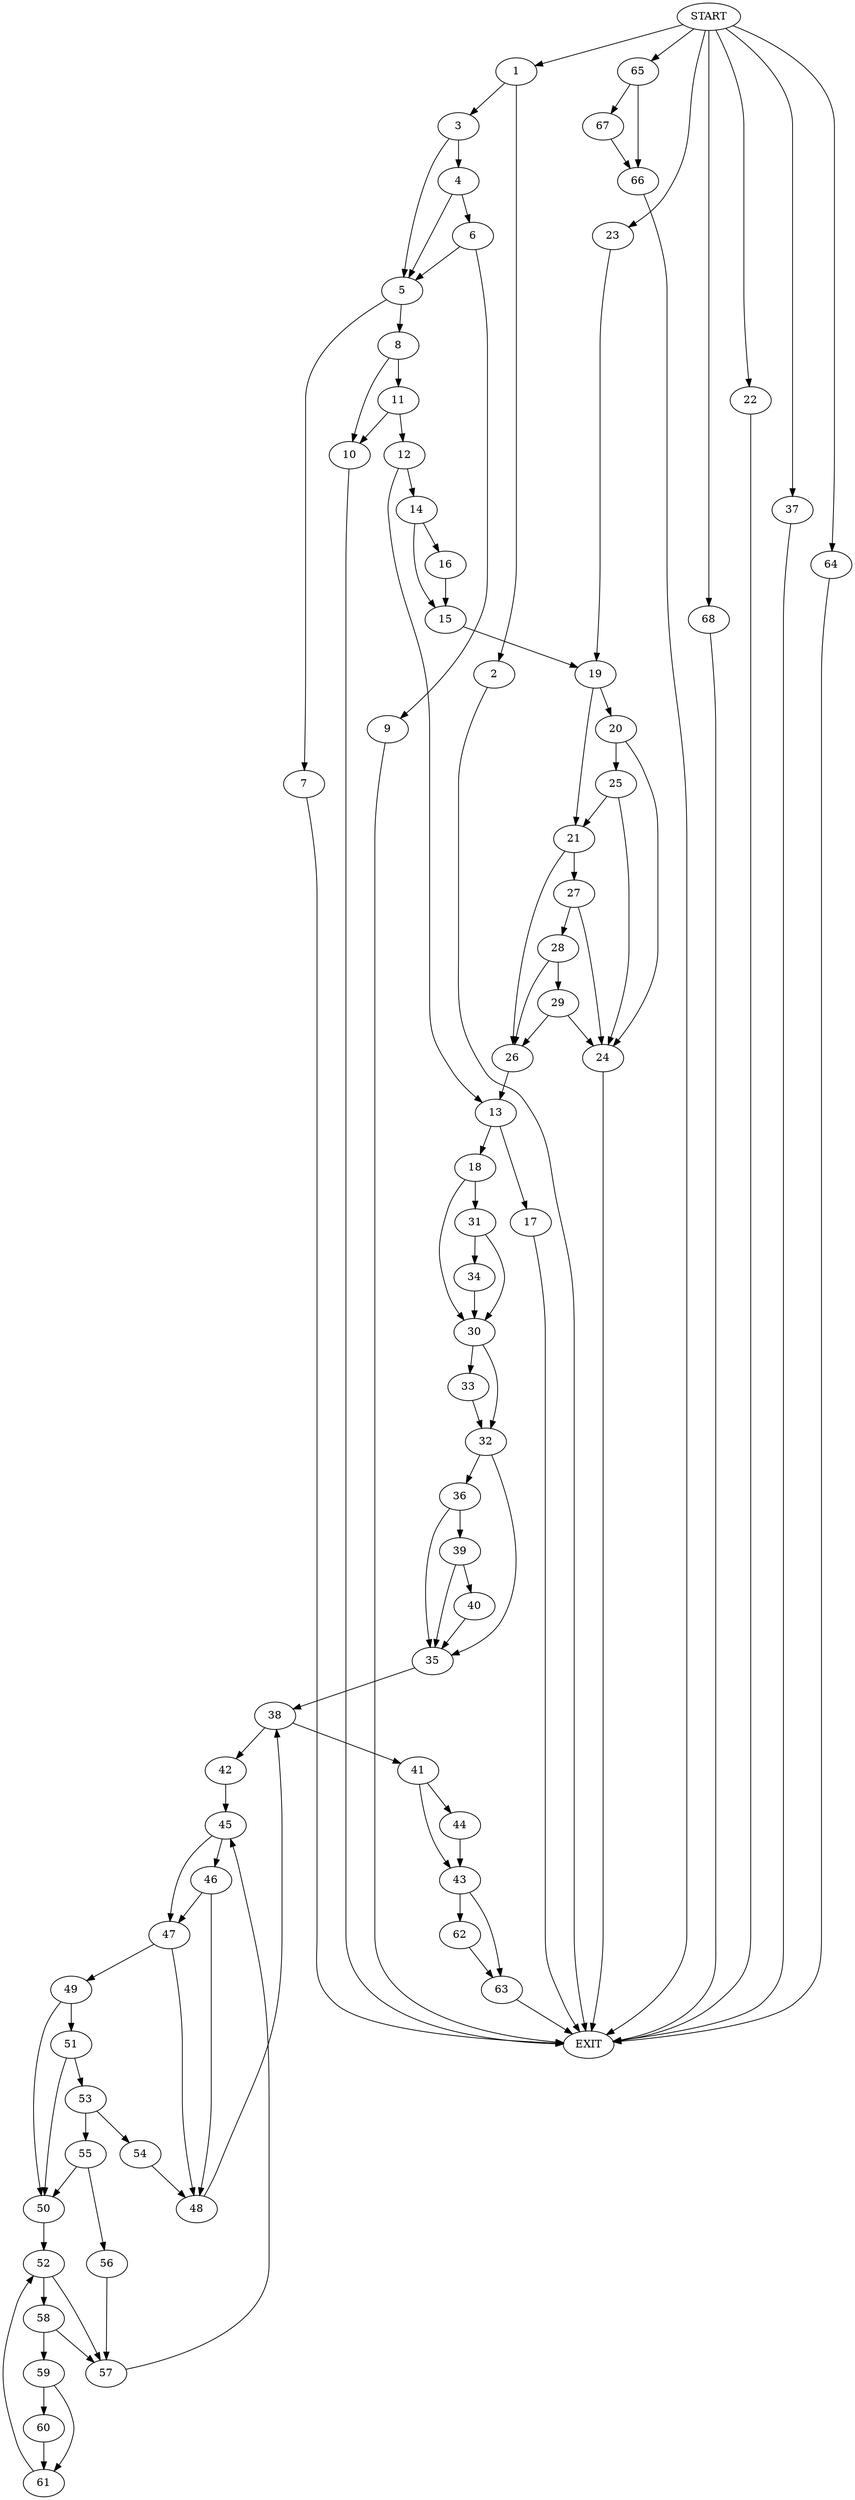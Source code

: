 digraph {
0 [label="START"]
69 [label="EXIT"]
0 -> 1
1 -> 2
1 -> 3
2 -> 69
3 -> 4
3 -> 5
4 -> 6
4 -> 5
5 -> 7
5 -> 8
6 -> 9
6 -> 5
9 -> 69
7 -> 69
8 -> 10
8 -> 11
11 -> 12
11 -> 10
10 -> 69
12 -> 13
12 -> 14
14 -> 15
14 -> 16
13 -> 17
13 -> 18
15 -> 19
16 -> 15
19 -> 20
19 -> 21
0 -> 22
22 -> 69
0 -> 23
23 -> 19
20 -> 24
20 -> 25
21 -> 26
21 -> 27
24 -> 69
25 -> 24
25 -> 21
27 -> 24
27 -> 28
26 -> 13
28 -> 26
28 -> 29
29 -> 24
29 -> 26
18 -> 30
18 -> 31
17 -> 69
30 -> 32
30 -> 33
31 -> 30
31 -> 34
34 -> 30
33 -> 32
32 -> 35
32 -> 36
0 -> 37
37 -> 69
35 -> 38
36 -> 39
36 -> 35
39 -> 35
39 -> 40
40 -> 35
38 -> 41
38 -> 42
41 -> 43
41 -> 44
42 -> 45
45 -> 46
45 -> 47
46 -> 48
46 -> 47
47 -> 48
47 -> 49
48 -> 38
49 -> 50
49 -> 51
50 -> 52
51 -> 53
51 -> 50
53 -> 54
53 -> 55
55 -> 50
55 -> 56
54 -> 48
56 -> 57
57 -> 45
52 -> 57
52 -> 58
58 -> 57
58 -> 59
59 -> 60
59 -> 61
61 -> 52
60 -> 61
43 -> 62
43 -> 63
44 -> 43
62 -> 63
63 -> 69
0 -> 64
64 -> 69
0 -> 65
65 -> 66
65 -> 67
67 -> 66
66 -> 69
0 -> 68
68 -> 69
}
